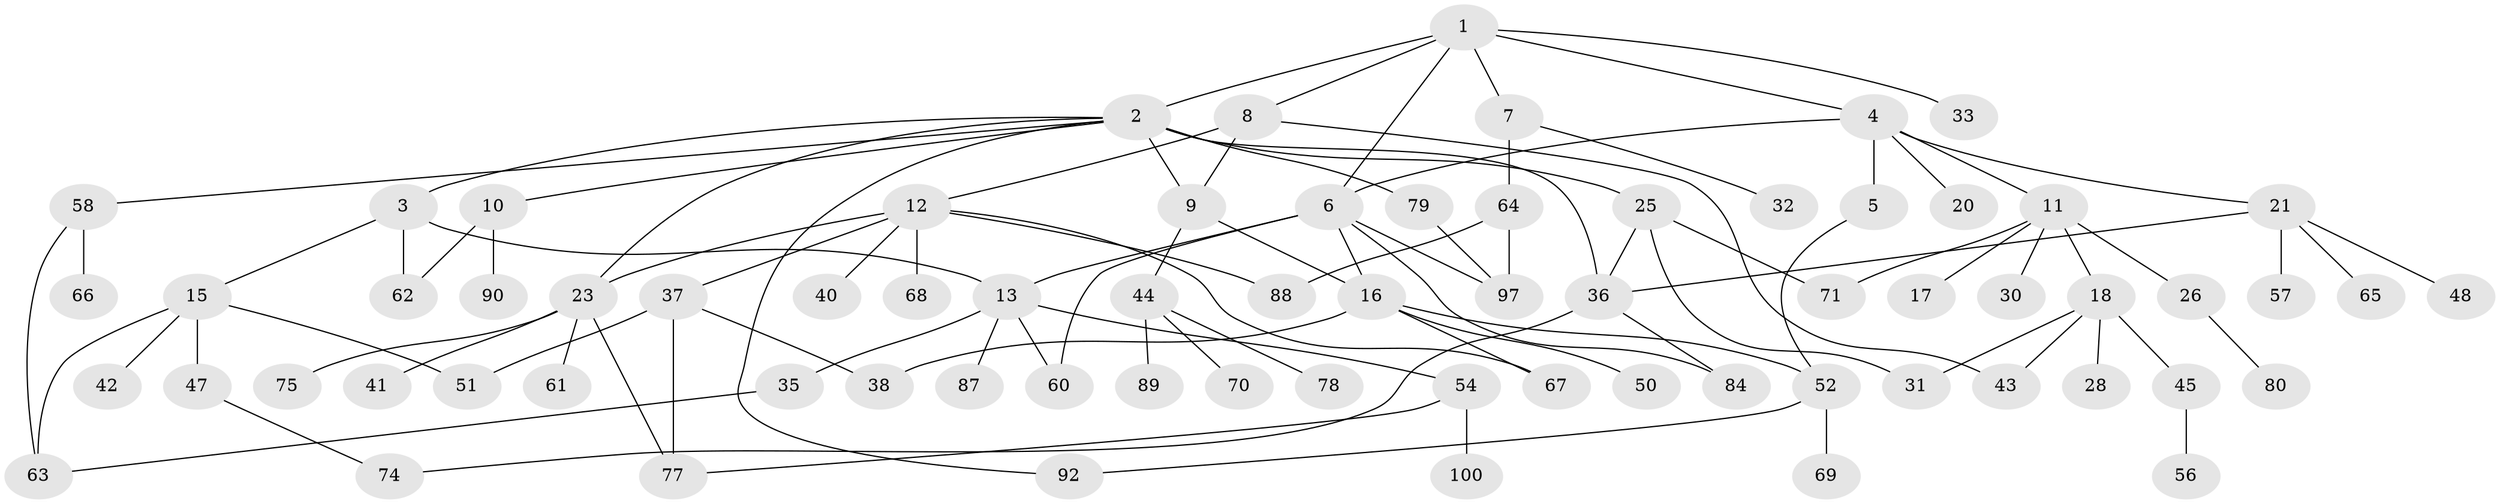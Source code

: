 // original degree distribution, {6: 0.04, 8: 0.01, 4: 0.11, 2: 0.3, 5: 0.07, 3: 0.13, 7: 0.01, 1: 0.33}
// Generated by graph-tools (version 1.1) at 2025/38/02/21/25 10:38:52]
// undirected, 72 vertices, 97 edges
graph export_dot {
graph [start="1"]
  node [color=gray90,style=filled];
  1;
  2 [super="+27"];
  3;
  4 [super="+59"];
  5;
  6 [super="+95"];
  7 [super="+98"];
  8 [super="+14"];
  9;
  10 [super="+76"];
  11 [super="+82"];
  12 [super="+19"];
  13 [super="+29"];
  15 [super="+91"];
  16 [super="+22"];
  17;
  18 [super="+24"];
  20;
  21 [super="+39"];
  23 [super="+34"];
  25 [super="+46"];
  26;
  28;
  30;
  31;
  32;
  33;
  35 [super="+73"];
  36 [super="+83"];
  37 [super="+53"];
  38;
  40;
  41;
  42;
  43;
  44 [super="+55"];
  45;
  47 [super="+49"];
  48;
  50;
  51 [super="+81"];
  52 [super="+93"];
  54;
  56;
  57;
  58 [super="+86"];
  60 [super="+96"];
  61;
  62;
  63;
  64 [super="+94"];
  65;
  66;
  67;
  68;
  69 [super="+72"];
  70;
  71;
  74;
  75;
  77 [super="+85"];
  78;
  79;
  80;
  84;
  87;
  88;
  89;
  90;
  92;
  97 [super="+99"];
  100;
  1 -- 2;
  1 -- 4;
  1 -- 6;
  1 -- 7;
  1 -- 8;
  1 -- 33;
  2 -- 3;
  2 -- 10;
  2 -- 25;
  2 -- 58;
  2 -- 79;
  2 -- 23;
  2 -- 9;
  2 -- 36;
  2 -- 92;
  3 -- 13;
  3 -- 15;
  3 -- 62;
  4 -- 5;
  4 -- 11;
  4 -- 20;
  4 -- 21;
  4 -- 6;
  5 -- 52;
  6 -- 84;
  6 -- 16;
  6 -- 13;
  6 -- 97;
  6 -- 60;
  7 -- 32;
  7 -- 64;
  8 -- 9;
  8 -- 12;
  8 -- 43;
  9 -- 16;
  9 -- 44;
  10 -- 90;
  10 -- 62;
  11 -- 17;
  11 -- 18;
  11 -- 26;
  11 -- 30;
  11 -- 71;
  12 -- 23;
  12 -- 37;
  12 -- 40;
  12 -- 67;
  12 -- 68;
  12 -- 88;
  13 -- 87;
  13 -- 35;
  13 -- 60;
  13 -- 54;
  15 -- 42;
  15 -- 47;
  15 -- 63;
  15 -- 51;
  16 -- 50;
  16 -- 67;
  16 -- 52;
  16 -- 38;
  18 -- 28;
  18 -- 31;
  18 -- 43;
  18 -- 45;
  21 -- 48;
  21 -- 57;
  21 -- 65;
  21 -- 36;
  23 -- 41;
  23 -- 75;
  23 -- 61;
  23 -- 77;
  25 -- 71;
  25 -- 36;
  25 -- 31;
  26 -- 80;
  35 -- 63;
  36 -- 74;
  36 -- 84;
  37 -- 38;
  37 -- 51;
  37 -- 77;
  44 -- 70;
  44 -- 78;
  44 -- 89;
  45 -- 56;
  47 -- 74;
  52 -- 69;
  52 -- 92;
  54 -- 100;
  54 -- 77;
  58 -- 66;
  58 -- 63;
  64 -- 88;
  64 -- 97;
  79 -- 97;
}
